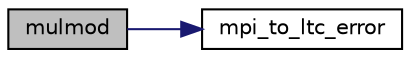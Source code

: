 digraph "mulmod"
{
 // LATEX_PDF_SIZE
  edge [fontname="Helvetica",fontsize="10",labelfontname="Helvetica",labelfontsize="10"];
  node [fontname="Helvetica",fontsize="10",shape=record];
  rankdir="LR";
  Node123 [label="mulmod",height=0.2,width=0.4,color="black", fillcolor="grey75", style="filled", fontcolor="black",tooltip=" "];
  Node123 -> Node124 [color="midnightblue",fontsize="10",style="solid",fontname="Helvetica"];
  Node124 [label="mpi_to_ltc_error",height=0.2,width=0.4,color="black", fillcolor="white", style="filled",URL="$ltm__desc_8c.html#abc21dd3358332c6bcdd2ec873ab5c5a6",tooltip="Convert a MPI error to a LTC error (Possibly the most powerful function ever! Oh wait...."];
}
